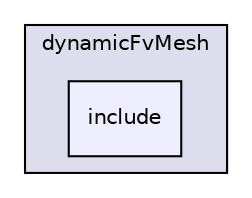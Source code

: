 digraph "src/dynamicFvMesh/include" {
  bgcolor=transparent;
  compound=true
  node [ fontsize="10", fontname="Helvetica"];
  edge [ labelfontsize="10", labelfontname="Helvetica"];
  subgraph clusterdir_7045e8b584c9485727394e576736d39b {
    graph [ bgcolor="#ddddee", pencolor="black", label="dynamicFvMesh" fontname="Helvetica", fontsize="10", URL="dir_7045e8b584c9485727394e576736d39b.html"]
  dir_cf590380268b6874e6afffd22eb1031a [shape=box, label="include", style="filled", fillcolor="#eeeeff", pencolor="black", URL="dir_cf590380268b6874e6afffd22eb1031a.html"];
  }
}

